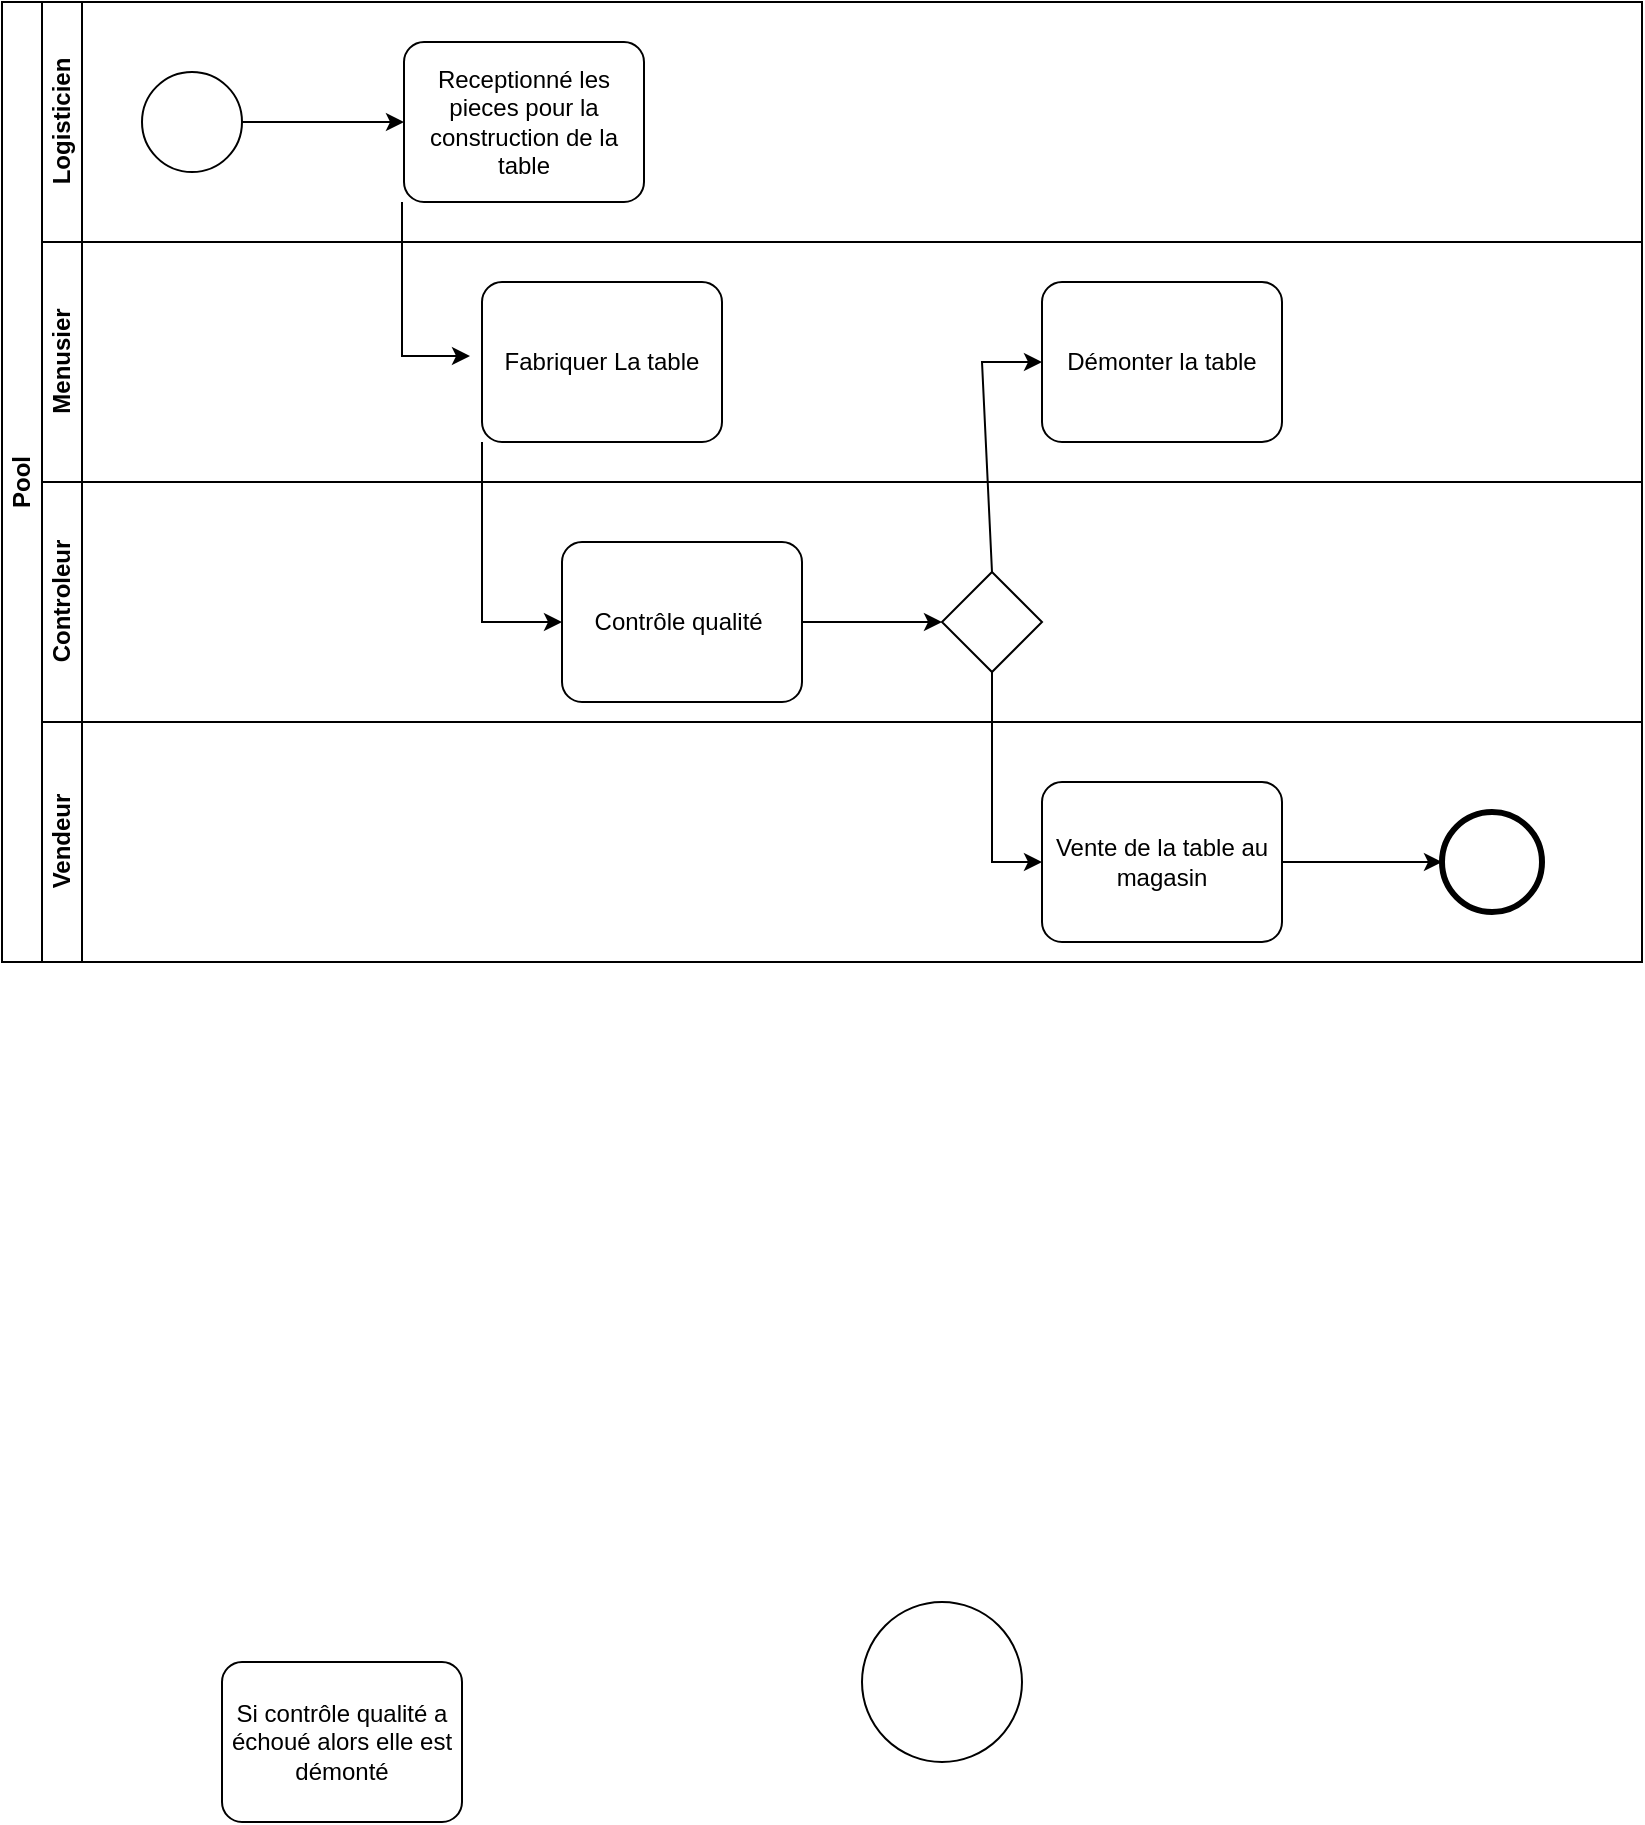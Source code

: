 <mxfile version="22.1.3" type="github">
  <diagram name="Page-1" id="b4VEQhM-kWsuh1uYvr2B">
    <mxGraphModel dx="1434" dy="790" grid="1" gridSize="10" guides="1" tooltips="1" connect="1" arrows="1" fold="1" page="1" pageScale="1" pageWidth="827" pageHeight="1169" math="0" shadow="0">
      <root>
        <mxCell id="0" />
        <mxCell id="1" parent="0" />
        <mxCell id="hkeGnXZx88gJAAh5QHC4-24" value="Si contrôle qualité a échoué alors elle est démonté" style="points=[[0.25,0,0],[0.5,0,0],[0.75,0,0],[1,0.25,0],[1,0.5,0],[1,0.75,0],[0.75,1,0],[0.5,1,0],[0.25,1,0],[0,0.75,0],[0,0.5,0],[0,0.25,0]];shape=mxgraph.bpmn.task;whiteSpace=wrap;rectStyle=rounded;size=10;html=1;container=1;expand=0;collapsible=0;taskMarker=abstract;" parent="1" vertex="1">
          <mxGeometry x="110" y="830" width="120" height="80" as="geometry" />
        </mxCell>
        <mxCell id="KNlCzXLisDCBoGYTOlr1-14" value="" style="ellipse;whiteSpace=wrap;html=1;aspect=fixed;" parent="1" vertex="1">
          <mxGeometry x="430" y="800" width="80" height="80" as="geometry" />
        </mxCell>
        <mxCell id="Q5jk2-FsWTGLEOZRWTF0-6" value="Pool" style="swimlane;html=1;childLayout=stackLayout;resizeParent=1;resizeParentMax=0;horizontal=0;startSize=20;horizontalStack=0;whiteSpace=wrap;points=[[0,0,0,0,0],[0,0.25,0,0,0],[0,0.5,0,0,0],[0,0.75,0,0,0],[0,1,0,0,0],[0.25,0,0,0,0],[0.25,1,0,0,0],[0.5,0,0,0,0],[0.5,1,0,0,0],[0.75,0,0,0,0],[0.75,1,0,0,0],[1,0,0,0,0],[1,0.25,0,0,0],[1,0.5,0,0,0],[1,0.75,0,0,0],[1,1,0,0,0]];" vertex="1" parent="1">
          <mxGeometry width="820" height="480" as="geometry" />
        </mxCell>
        <mxCell id="Q5jk2-FsWTGLEOZRWTF0-7" value="Logisticien" style="swimlane;html=1;startSize=20;horizontal=0;" vertex="1" parent="Q5jk2-FsWTGLEOZRWTF0-6">
          <mxGeometry x="20" width="800" height="120" as="geometry" />
        </mxCell>
        <mxCell id="hkeGnXZx88gJAAh5QHC4-20" value="Receptionné les pieces pour la construction de la table" style="points=[[0.25,0,0],[0.5,0,0],[0.75,0,0],[1,0.25,0],[1,0.5,0],[1,0.75,0],[0.75,1,0],[0.5,1,0],[0.25,1,0],[0,0.75,0],[0,0.5,0],[0,0.25,0]];shape=mxgraph.bpmn.task;whiteSpace=wrap;rectStyle=rounded;size=10;html=1;container=1;expand=0;collapsible=0;taskMarker=abstract;" parent="Q5jk2-FsWTGLEOZRWTF0-7" vertex="1">
          <mxGeometry x="181" y="20" width="120" height="80" as="geometry" />
        </mxCell>
        <mxCell id="Q5jk2-FsWTGLEOZRWTF0-19" value="" style="endArrow=classic;html=1;rounded=0;fontFamily=Helvetica;fontSize=12;fontColor=default;startSize=20;entryX=-0.05;entryY=0.463;entryDx=0;entryDy=0;entryPerimeter=0;" edge="1" parent="hkeGnXZx88gJAAh5QHC4-20" target="hkeGnXZx88gJAAh5QHC4-21">
          <mxGeometry width="50" height="50" relative="1" as="geometry">
            <mxPoint x="-1" y="80" as="sourcePoint" />
            <mxPoint x="49" y="30" as="targetPoint" />
            <Array as="points">
              <mxPoint x="-1" y="157" />
            </Array>
          </mxGeometry>
        </mxCell>
        <mxCell id="Q5jk2-FsWTGLEOZRWTF0-18" value="" style="endArrow=classic;html=1;rounded=0;fontFamily=Helvetica;fontSize=12;fontColor=default;startSize=20;entryX=0;entryY=0.5;entryDx=0;entryDy=0;entryPerimeter=0;exitX=1;exitY=0.5;exitDx=0;exitDy=0;exitPerimeter=0;" edge="1" parent="Q5jk2-FsWTGLEOZRWTF0-7" source="Q5jk2-FsWTGLEOZRWTF0-26" target="hkeGnXZx88gJAAh5QHC4-20">
          <mxGeometry width="50" height="50" relative="1" as="geometry">
            <mxPoint x="120" y="60" as="sourcePoint" />
            <mxPoint x="170" y="10" as="targetPoint" />
          </mxGeometry>
        </mxCell>
        <mxCell id="Q5jk2-FsWTGLEOZRWTF0-26" value="" style="points=[[0.145,0.145,0],[0.5,0,0],[0.855,0.145,0],[1,0.5,0],[0.855,0.855,0],[0.5,1,0],[0.145,0.855,0],[0,0.5,0]];shape=mxgraph.bpmn.event;html=1;verticalLabelPosition=bottom;labelBackgroundColor=#ffffff;verticalAlign=top;align=center;perimeter=ellipsePerimeter;outlineConnect=0;aspect=fixed;outline=standard;symbol=general;strokeColor=default;fontFamily=Helvetica;fontSize=12;fontColor=default;startSize=20;fillColor=default;" vertex="1" parent="Q5jk2-FsWTGLEOZRWTF0-7">
          <mxGeometry x="50" y="35" width="50" height="50" as="geometry" />
        </mxCell>
        <mxCell id="Q5jk2-FsWTGLEOZRWTF0-8" value="Menusier" style="swimlane;html=1;startSize=20;horizontal=0;" vertex="1" parent="Q5jk2-FsWTGLEOZRWTF0-6">
          <mxGeometry x="20" y="120" width="800" height="120" as="geometry" />
        </mxCell>
        <mxCell id="hkeGnXZx88gJAAh5QHC4-21" value="Fabriquer La table" style="points=[[0.25,0,0],[0.5,0,0],[0.75,0,0],[1,0.25,0],[1,0.5,0],[1,0.75,0],[0.75,1,0],[0.5,1,0],[0.25,1,0],[0,0.75,0],[0,0.5,0],[0,0.25,0]];shape=mxgraph.bpmn.task;whiteSpace=wrap;rectStyle=rounded;size=10;html=1;container=1;expand=0;collapsible=0;taskMarker=abstract;" parent="Q5jk2-FsWTGLEOZRWTF0-8" vertex="1">
          <mxGeometry x="220" y="20" width="120" height="80" as="geometry" />
        </mxCell>
        <mxCell id="Q5jk2-FsWTGLEOZRWTF0-20" value="" style="endArrow=classic;html=1;rounded=0;fontFamily=Helvetica;fontSize=12;fontColor=default;startSize=20;entryX=0;entryY=0.5;entryDx=0;entryDy=0;entryPerimeter=0;" edge="1" parent="hkeGnXZx88gJAAh5QHC4-21" target="hkeGnXZx88gJAAh5QHC4-22">
          <mxGeometry width="50" height="50" relative="1" as="geometry">
            <mxPoint y="80" as="sourcePoint" />
            <mxPoint x="50" y="30" as="targetPoint" />
            <Array as="points">
              <mxPoint y="170" />
            </Array>
          </mxGeometry>
        </mxCell>
        <mxCell id="KNlCzXLisDCBoGYTOlr1-5" value="Démonter la table" style="points=[[0.25,0,0],[0.5,0,0],[0.75,0,0],[1,0.25,0],[1,0.5,0],[1,0.75,0],[0.75,1,0],[0.5,1,0],[0.25,1,0],[0,0.75,0],[0,0.5,0],[0,0.25,0]];shape=mxgraph.bpmn.task;whiteSpace=wrap;rectStyle=rounded;size=10;html=1;container=1;expand=0;collapsible=0;taskMarker=abstract;" parent="Q5jk2-FsWTGLEOZRWTF0-8" vertex="1">
          <mxGeometry x="500" y="20" width="120" height="80" as="geometry" />
        </mxCell>
        <mxCell id="Q5jk2-FsWTGLEOZRWTF0-17" value="Controleur" style="swimlane;html=1;startSize=20;horizontal=0;" vertex="1" parent="Q5jk2-FsWTGLEOZRWTF0-6">
          <mxGeometry x="20" y="240" width="800" height="120" as="geometry" />
        </mxCell>
        <mxCell id="hkeGnXZx88gJAAh5QHC4-22" value="Contrôle qualité&amp;nbsp;" style="points=[[0.25,0,0],[0.5,0,0],[0.75,0,0],[1,0.25,0],[1,0.5,0],[1,0.75,0],[0.75,1,0],[0.5,1,0],[0.25,1,0],[0,0.75,0],[0,0.5,0],[0,0.25,0]];shape=mxgraph.bpmn.task;whiteSpace=wrap;rectStyle=rounded;size=10;html=1;container=1;expand=0;collapsible=0;taskMarker=abstract;" parent="Q5jk2-FsWTGLEOZRWTF0-17" vertex="1">
          <mxGeometry x="260" y="30" width="120" height="80" as="geometry" />
        </mxCell>
        <mxCell id="Q5jk2-FsWTGLEOZRWTF0-22" value="" style="endArrow=classic;html=1;rounded=0;fontFamily=Helvetica;fontSize=12;fontColor=default;startSize=20;entryX=0;entryY=0.5;entryDx=0;entryDy=0;entryPerimeter=0;" edge="1" parent="Q5jk2-FsWTGLEOZRWTF0-17" target="Q5jk2-FsWTGLEOZRWTF0-28">
          <mxGeometry width="50" height="50" relative="1" as="geometry">
            <mxPoint x="380" y="70" as="sourcePoint" />
            <mxPoint x="440" y="70" as="targetPoint" />
          </mxGeometry>
        </mxCell>
        <mxCell id="Q5jk2-FsWTGLEOZRWTF0-28" value="" style="points=[[0.25,0.25,0],[0.5,0,0],[0.75,0.25,0],[1,0.5,0],[0.75,0.75,0],[0.5,1,0],[0.25,0.75,0],[0,0.5,0]];shape=mxgraph.bpmn.gateway2;html=1;verticalLabelPosition=bottom;labelBackgroundColor=#ffffff;verticalAlign=top;align=center;perimeter=rhombusPerimeter;outlineConnect=0;outline=none;symbol=none;strokeColor=default;fontFamily=Helvetica;fontSize=12;fontColor=default;startSize=20;fillColor=default;" vertex="1" parent="Q5jk2-FsWTGLEOZRWTF0-17">
          <mxGeometry x="450" y="45" width="50" height="50" as="geometry" />
        </mxCell>
        <mxCell id="Q5jk2-FsWTGLEOZRWTF0-9" value="Vendeur" style="swimlane;html=1;startSize=20;horizontal=0;" vertex="1" parent="Q5jk2-FsWTGLEOZRWTF0-6">
          <mxGeometry x="20" y="360" width="800" height="120" as="geometry" />
        </mxCell>
        <mxCell id="hkeGnXZx88gJAAh5QHC4-23" value="Vente de la table au magasin" style="points=[[0.25,0,0],[0.5,0,0],[0.75,0,0],[1,0.25,0],[1,0.5,0],[1,0.75,0],[0.75,1,0],[0.5,1,0],[0.25,1,0],[0,0.75,0],[0,0.5,0],[0,0.25,0]];shape=mxgraph.bpmn.task;whiteSpace=wrap;rectStyle=rounded;size=10;html=1;container=1;expand=0;collapsible=0;taskMarker=abstract;" parent="Q5jk2-FsWTGLEOZRWTF0-9" vertex="1">
          <mxGeometry x="500.0" y="30" width="120" height="80" as="geometry" />
        </mxCell>
        <mxCell id="Q5jk2-FsWTGLEOZRWTF0-25" value="" style="points=[[0.145,0.145,0],[0.5,0,0],[0.855,0.145,0],[1,0.5,0],[0.855,0.855,0],[0.5,1,0],[0.145,0.855,0],[0,0.5,0]];shape=mxgraph.bpmn.event;html=1;verticalLabelPosition=bottom;labelBackgroundColor=#ffffff;verticalAlign=top;align=center;perimeter=ellipsePerimeter;outlineConnect=0;aspect=fixed;outline=end;symbol=terminate2;strokeColor=default;fontFamily=Helvetica;fontSize=12;fontColor=default;startSize=20;fillColor=default;" vertex="1" parent="Q5jk2-FsWTGLEOZRWTF0-9">
          <mxGeometry x="700" y="45" width="50" height="50" as="geometry" />
        </mxCell>
        <mxCell id="Q5jk2-FsWTGLEOZRWTF0-27" value="" style="endArrow=classic;html=1;rounded=0;fontFamily=Helvetica;fontSize=12;fontColor=default;startSize=20;entryX=0;entryY=0.5;entryDx=0;entryDy=0;entryPerimeter=0;" edge="1" parent="Q5jk2-FsWTGLEOZRWTF0-9" target="Q5jk2-FsWTGLEOZRWTF0-25">
          <mxGeometry width="50" height="50" relative="1" as="geometry">
            <mxPoint x="620" y="70" as="sourcePoint" />
            <mxPoint x="670" y="20" as="targetPoint" />
          </mxGeometry>
        </mxCell>
        <mxCell id="Q5jk2-FsWTGLEOZRWTF0-24" value="" style="endArrow=classic;html=1;rounded=0;fontFamily=Helvetica;fontSize=12;fontColor=default;startSize=20;entryX=0;entryY=0.5;entryDx=0;entryDy=0;entryPerimeter=0;exitX=0.5;exitY=1;exitDx=0;exitDy=0;exitPerimeter=0;" edge="1" parent="Q5jk2-FsWTGLEOZRWTF0-6" source="Q5jk2-FsWTGLEOZRWTF0-28" target="hkeGnXZx88gJAAh5QHC4-23">
          <mxGeometry width="50" height="50" relative="1" as="geometry">
            <mxPoint x="500" y="350" as="sourcePoint" />
            <mxPoint x="550" y="300" as="targetPoint" />
            <Array as="points">
              <mxPoint x="495" y="430" />
            </Array>
          </mxGeometry>
        </mxCell>
        <mxCell id="Q5jk2-FsWTGLEOZRWTF0-23" value="" style="endArrow=classic;html=1;rounded=0;fontFamily=Helvetica;fontSize=12;fontColor=default;startSize=20;entryX=0;entryY=0.5;entryDx=0;entryDy=0;entryPerimeter=0;exitX=0.5;exitY=0;exitDx=0;exitDy=0;exitPerimeter=0;" edge="1" parent="Q5jk2-FsWTGLEOZRWTF0-6" source="Q5jk2-FsWTGLEOZRWTF0-28" target="KNlCzXLisDCBoGYTOlr1-5">
          <mxGeometry width="50" height="50" relative="1" as="geometry">
            <mxPoint x="500" y="270" as="sourcePoint" />
            <mxPoint x="550" y="220" as="targetPoint" />
            <Array as="points">
              <mxPoint x="490" y="180" />
            </Array>
          </mxGeometry>
        </mxCell>
      </root>
    </mxGraphModel>
  </diagram>
</mxfile>
